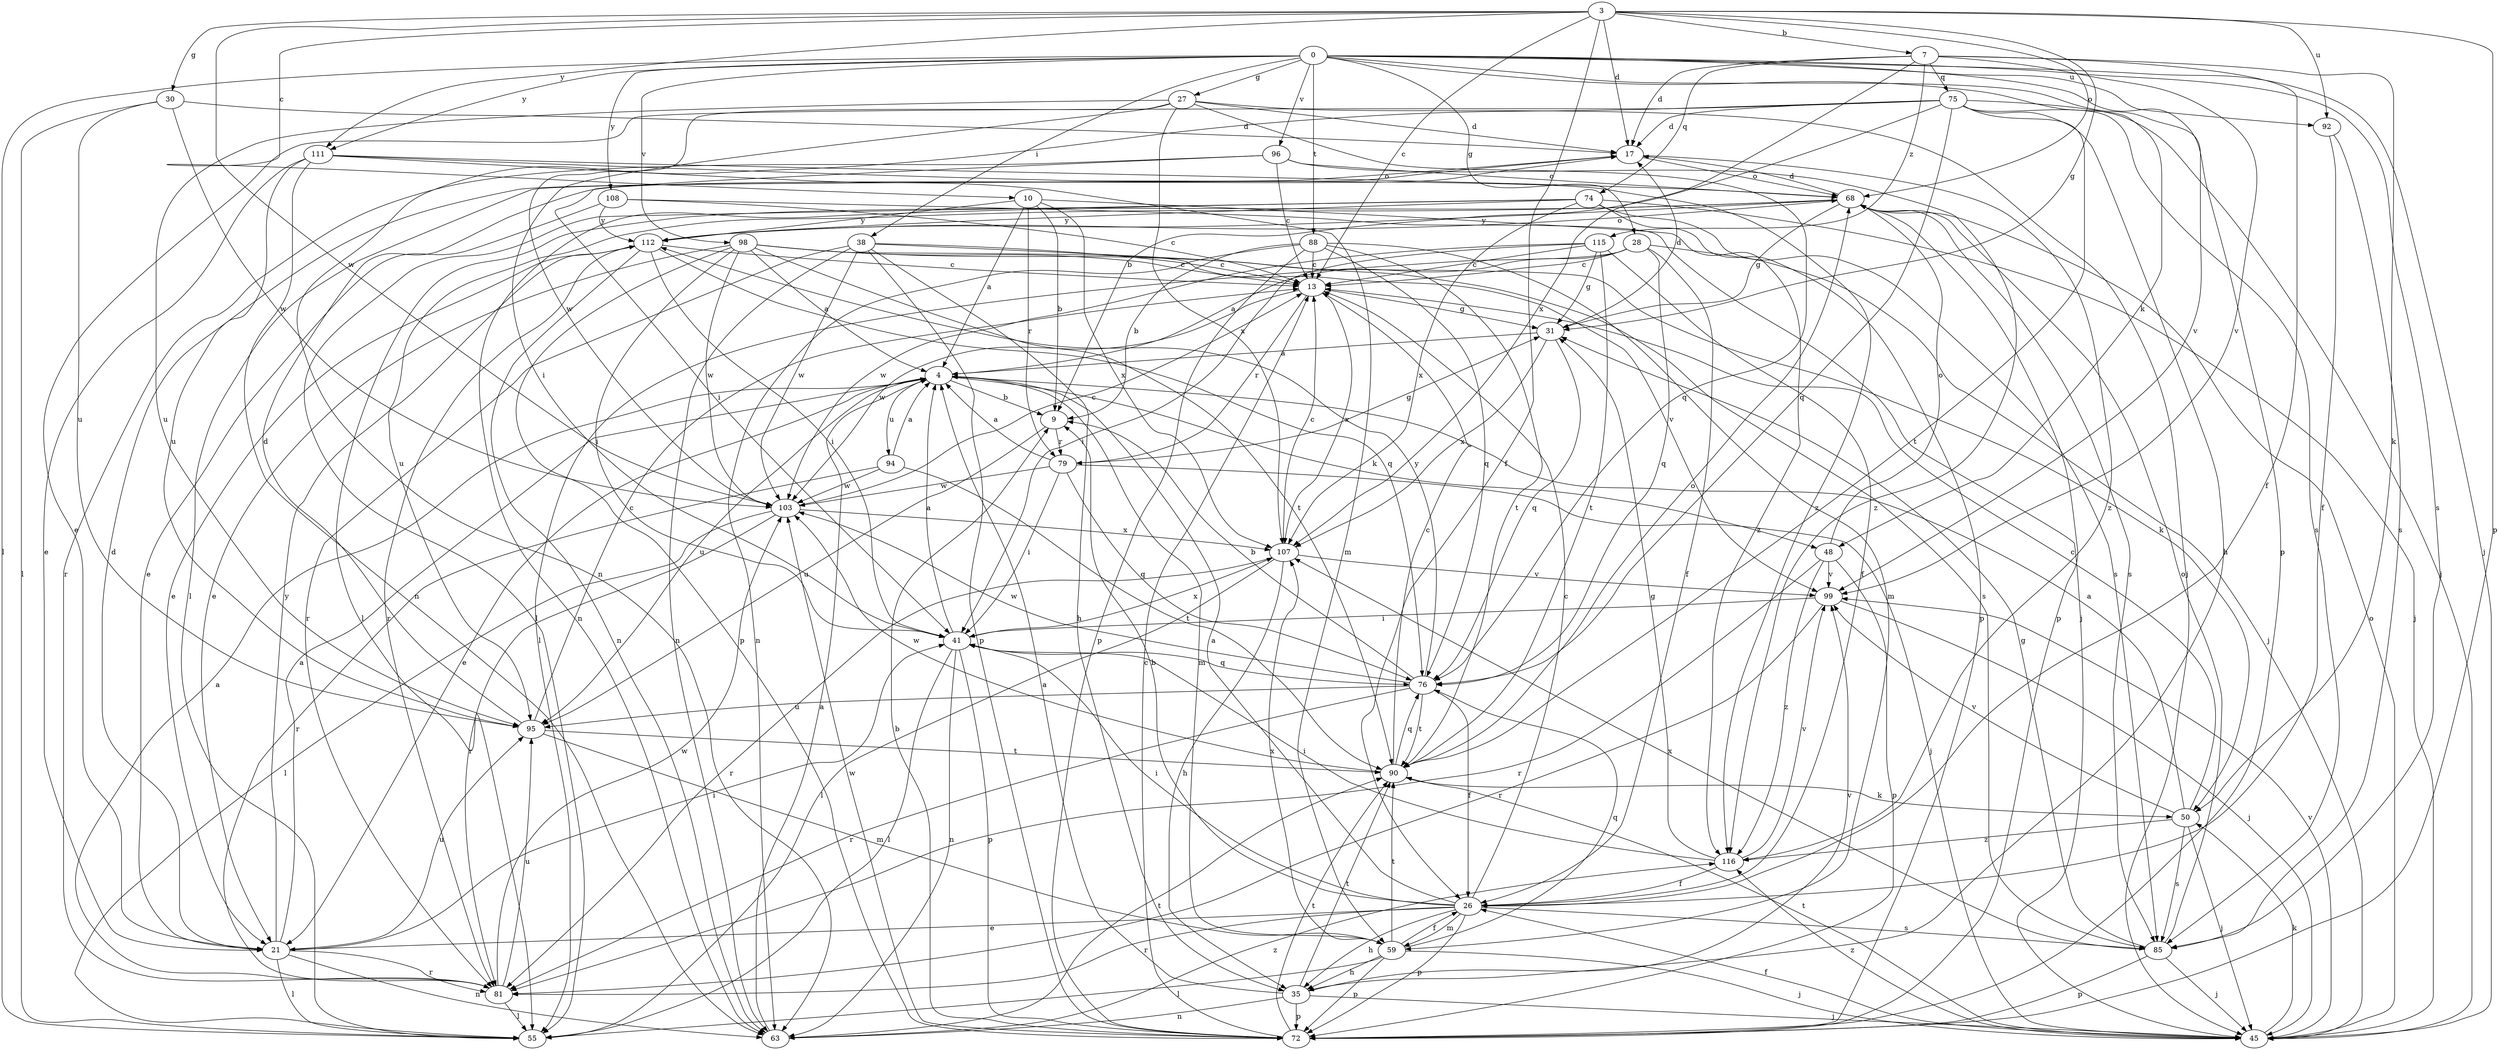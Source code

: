 strict digraph  {
0;
3;
4;
7;
9;
10;
13;
17;
21;
26;
27;
28;
30;
31;
35;
38;
41;
45;
48;
50;
55;
59;
63;
68;
72;
74;
75;
76;
79;
81;
85;
88;
90;
92;
94;
95;
96;
98;
99;
103;
107;
108;
111;
112;
115;
116;
0 -> 27  [label=g];
0 -> 28  [label=g];
0 -> 38  [label=i];
0 -> 45  [label=j];
0 -> 48  [label=k];
0 -> 55  [label=l];
0 -> 72  [label=p];
0 -> 85  [label=s];
0 -> 88  [label=t];
0 -> 92  [label=u];
0 -> 96  [label=v];
0 -> 98  [label=v];
0 -> 99  [label=v];
0 -> 108  [label=y];
0 -> 111  [label=y];
3 -> 7  [label=b];
3 -> 10  [label=c];
3 -> 13  [label=c];
3 -> 17  [label=d];
3 -> 26  [label=f];
3 -> 30  [label=g];
3 -> 31  [label=g];
3 -> 68  [label=o];
3 -> 72  [label=p];
3 -> 92  [label=u];
3 -> 103  [label=w];
3 -> 111  [label=y];
4 -> 9  [label=b];
4 -> 21  [label=e];
4 -> 48  [label=k];
4 -> 59  [label=m];
4 -> 94  [label=u];
4 -> 95  [label=u];
7 -> 17  [label=d];
7 -> 26  [label=f];
7 -> 50  [label=k];
7 -> 74  [label=q];
7 -> 75  [label=q];
7 -> 99  [label=v];
7 -> 107  [label=x];
7 -> 115  [label=z];
9 -> 79  [label=r];
9 -> 95  [label=u];
10 -> 4  [label=a];
10 -> 9  [label=b];
10 -> 79  [label=r];
10 -> 107  [label=x];
10 -> 112  [label=y];
10 -> 116  [label=z];
13 -> 31  [label=g];
13 -> 79  [label=r];
13 -> 103  [label=w];
13 -> 107  [label=x];
17 -> 55  [label=l];
17 -> 68  [label=o];
17 -> 116  [label=z];
21 -> 4  [label=a];
21 -> 17  [label=d];
21 -> 41  [label=i];
21 -> 55  [label=l];
21 -> 63  [label=n];
21 -> 81  [label=r];
21 -> 95  [label=u];
21 -> 112  [label=y];
26 -> 4  [label=a];
26 -> 9  [label=b];
26 -> 13  [label=c];
26 -> 21  [label=e];
26 -> 35  [label=h];
26 -> 41  [label=i];
26 -> 59  [label=m];
26 -> 72  [label=p];
26 -> 81  [label=r];
26 -> 85  [label=s];
27 -> 17  [label=d];
27 -> 41  [label=i];
27 -> 45  [label=j];
27 -> 76  [label=q];
27 -> 95  [label=u];
27 -> 103  [label=w];
27 -> 107  [label=x];
28 -> 4  [label=a];
28 -> 13  [label=c];
28 -> 26  [label=f];
28 -> 45  [label=j];
28 -> 55  [label=l];
28 -> 76  [label=q];
30 -> 17  [label=d];
30 -> 55  [label=l];
30 -> 95  [label=u];
30 -> 103  [label=w];
31 -> 4  [label=a];
31 -> 17  [label=d];
31 -> 76  [label=q];
31 -> 107  [label=x];
35 -> 4  [label=a];
35 -> 45  [label=j];
35 -> 63  [label=n];
35 -> 72  [label=p];
35 -> 90  [label=t];
35 -> 99  [label=v];
38 -> 13  [label=c];
38 -> 35  [label=h];
38 -> 63  [label=n];
38 -> 72  [label=p];
38 -> 81  [label=r];
38 -> 85  [label=s];
38 -> 103  [label=w];
41 -> 4  [label=a];
41 -> 55  [label=l];
41 -> 63  [label=n];
41 -> 72  [label=p];
41 -> 76  [label=q];
41 -> 107  [label=x];
45 -> 26  [label=f];
45 -> 50  [label=k];
45 -> 68  [label=o];
45 -> 90  [label=t];
45 -> 99  [label=v];
45 -> 116  [label=z];
48 -> 68  [label=o];
48 -> 72  [label=p];
48 -> 81  [label=r];
48 -> 99  [label=v];
48 -> 116  [label=z];
50 -> 4  [label=a];
50 -> 13  [label=c];
50 -> 45  [label=j];
50 -> 85  [label=s];
50 -> 99  [label=v];
50 -> 116  [label=z];
59 -> 26  [label=f];
59 -> 35  [label=h];
59 -> 45  [label=j];
59 -> 55  [label=l];
59 -> 72  [label=p];
59 -> 76  [label=q];
59 -> 90  [label=t];
59 -> 107  [label=x];
63 -> 4  [label=a];
63 -> 90  [label=t];
63 -> 116  [label=z];
68 -> 17  [label=d];
68 -> 31  [label=g];
68 -> 55  [label=l];
68 -> 72  [label=p];
68 -> 85  [label=s];
68 -> 95  [label=u];
68 -> 112  [label=y];
72 -> 9  [label=b];
72 -> 13  [label=c];
72 -> 90  [label=t];
72 -> 103  [label=w];
74 -> 45  [label=j];
74 -> 55  [label=l];
74 -> 63  [label=n];
74 -> 72  [label=p];
74 -> 85  [label=s];
74 -> 107  [label=x];
74 -> 112  [label=y];
75 -> 9  [label=b];
75 -> 17  [label=d];
75 -> 21  [label=e];
75 -> 35  [label=h];
75 -> 45  [label=j];
75 -> 63  [label=n];
75 -> 76  [label=q];
75 -> 85  [label=s];
75 -> 90  [label=t];
76 -> 9  [label=b];
76 -> 26  [label=f];
76 -> 81  [label=r];
76 -> 90  [label=t];
76 -> 95  [label=u];
76 -> 103  [label=w];
76 -> 112  [label=y];
79 -> 4  [label=a];
79 -> 31  [label=g];
79 -> 41  [label=i];
79 -> 45  [label=j];
79 -> 76  [label=q];
79 -> 103  [label=w];
81 -> 4  [label=a];
81 -> 55  [label=l];
81 -> 95  [label=u];
81 -> 103  [label=w];
85 -> 31  [label=g];
85 -> 45  [label=j];
85 -> 68  [label=o];
85 -> 72  [label=p];
85 -> 107  [label=x];
88 -> 9  [label=b];
88 -> 13  [label=c];
88 -> 59  [label=m];
88 -> 63  [label=n];
88 -> 72  [label=p];
88 -> 76  [label=q];
88 -> 90  [label=t];
90 -> 13  [label=c];
90 -> 50  [label=k];
90 -> 68  [label=o];
90 -> 76  [label=q];
90 -> 103  [label=w];
92 -> 26  [label=f];
92 -> 85  [label=s];
94 -> 4  [label=a];
94 -> 81  [label=r];
94 -> 90  [label=t];
94 -> 103  [label=w];
95 -> 13  [label=c];
95 -> 17  [label=d];
95 -> 59  [label=m];
95 -> 90  [label=t];
96 -> 13  [label=c];
96 -> 41  [label=i];
96 -> 68  [label=o];
96 -> 81  [label=r];
96 -> 116  [label=z];
98 -> 4  [label=a];
98 -> 13  [label=c];
98 -> 21  [label=e];
98 -> 41  [label=i];
98 -> 50  [label=k];
98 -> 72  [label=p];
98 -> 90  [label=t];
98 -> 99  [label=v];
98 -> 103  [label=w];
99 -> 41  [label=i];
99 -> 45  [label=j];
99 -> 81  [label=r];
103 -> 13  [label=c];
103 -> 55  [label=l];
103 -> 81  [label=r];
103 -> 107  [label=x];
107 -> 13  [label=c];
107 -> 35  [label=h];
107 -> 55  [label=l];
107 -> 81  [label=r];
107 -> 99  [label=v];
108 -> 13  [label=c];
108 -> 21  [label=e];
108 -> 45  [label=j];
108 -> 112  [label=y];
111 -> 21  [label=e];
111 -> 59  [label=m];
111 -> 63  [label=n];
111 -> 68  [label=o];
111 -> 95  [label=u];
111 -> 116  [label=z];
112 -> 13  [label=c];
112 -> 21  [label=e];
112 -> 41  [label=i];
112 -> 63  [label=n];
112 -> 68  [label=o];
112 -> 76  [label=q];
112 -> 81  [label=r];
115 -> 13  [label=c];
115 -> 26  [label=f];
115 -> 31  [label=g];
115 -> 41  [label=i];
115 -> 90  [label=t];
115 -> 103  [label=w];
116 -> 26  [label=f];
116 -> 31  [label=g];
116 -> 41  [label=i];
116 -> 99  [label=v];
}
